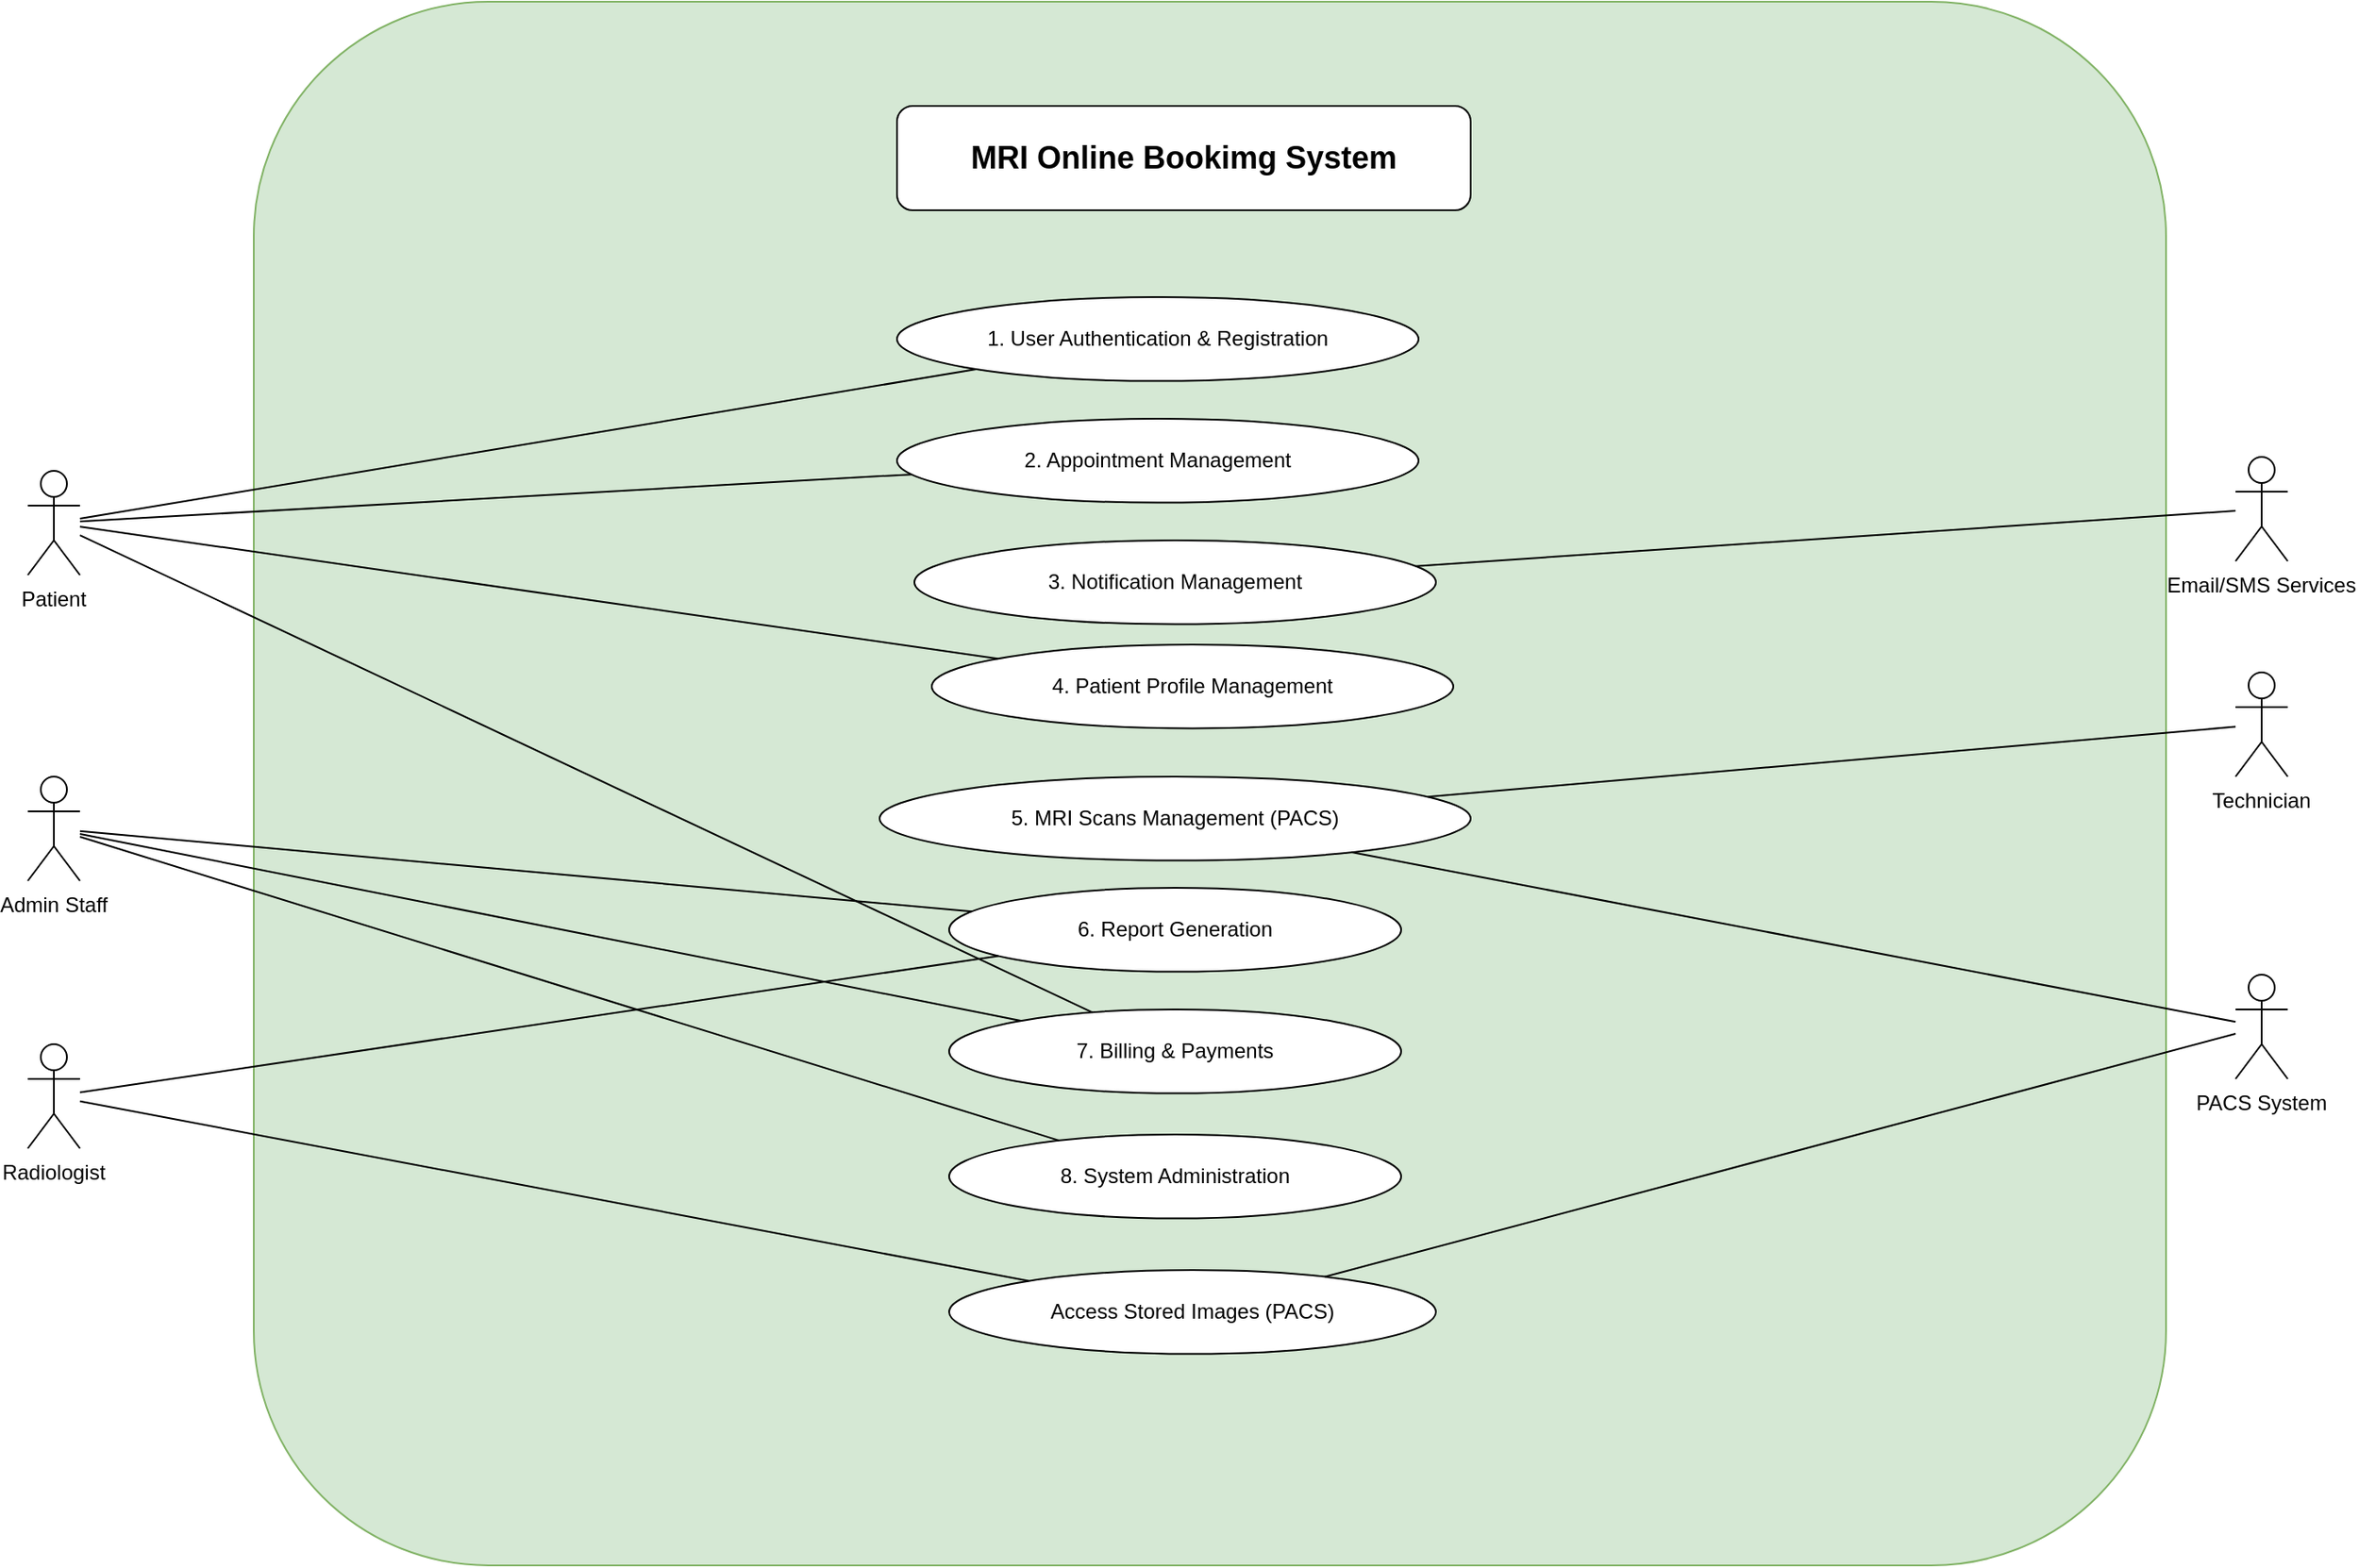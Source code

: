 <mxfile version="28.1.0">
  <diagram name="Capital Radiology - Use Case Diagram (New Context + DFD L1)" id="Kd1ubY9NOVLiY49DJiwe">
    <mxGraphModel dx="1737" dy="2093" grid="1" gridSize="10" guides="1" tooltips="1" connect="1" arrows="1" fold="1" page="1" pageScale="1" pageWidth="850" pageHeight="1100" math="0" shadow="0">
      <root>
        <mxCell id="0" />
        <mxCell id="1" parent="0" />
        <mxCell id="Puiszb49GOyzGS22SWj0-1" value="" style="rounded=1;whiteSpace=wrap;html=1;strokeColor=#82b366;fillColor=#d5e8d4;container=1;labelBackgroundColor=#6CFFF2;labelBorderColor=none;" vertex="1" parent="1">
          <mxGeometry x="190" y="-150" width="1100" height="900" as="geometry" />
        </mxCell>
        <mxCell id="Puiszb49GOyzGS22SWj0-2" value="1. User Authentication &amp; Registration" style="ellipse;whiteSpace=wrap;html=1;" vertex="1" parent="Puiszb49GOyzGS22SWj0-1">
          <mxGeometry x="370" y="170.002" width="300" height="48.293" as="geometry" />
        </mxCell>
        <mxCell id="Puiszb49GOyzGS22SWj0-3" value="2. Appointment Management" style="ellipse;whiteSpace=wrap;html=1;" vertex="1" parent="Puiszb49GOyzGS22SWj0-1">
          <mxGeometry x="370" y="239.995" width="300" height="48.293" as="geometry" />
        </mxCell>
        <mxCell id="Puiszb49GOyzGS22SWj0-4" value="4. Patient Profile Management" style="ellipse;whiteSpace=wrap;html=1;" vertex="1" parent="Puiszb49GOyzGS22SWj0-1">
          <mxGeometry x="390" y="369.997" width="300" height="48.293" as="geometry" />
        </mxCell>
        <mxCell id="Puiszb49GOyzGS22SWj0-5" value="7. Billing &amp; Payments" style="ellipse;whiteSpace=wrap;html=1;" vertex="1" parent="Puiszb49GOyzGS22SWj0-1">
          <mxGeometry x="400" y="580.002" width="260" height="48.293" as="geometry" />
        </mxCell>
        <mxCell id="Puiszb49GOyzGS22SWj0-7" value="3. Notification Management" style="ellipse;whiteSpace=wrap;html=1;" vertex="1" parent="Puiszb49GOyzGS22SWj0-1">
          <mxGeometry x="380" y="309.999" width="300" height="48.293" as="geometry" />
        </mxCell>
        <mxCell id="Puiszb49GOyzGS22SWj0-8" value="5. MRI Scans Management (PACS)" style="ellipse;whiteSpace=wrap;html=1;" vertex="1" parent="Puiszb49GOyzGS22SWj0-1">
          <mxGeometry x="360" y="446" width="340" height="48.293" as="geometry" />
        </mxCell>
        <mxCell id="Puiszb49GOyzGS22SWj0-9" value="Access Stored Images (PACS)" style="ellipse;whiteSpace=wrap;html=1;" vertex="1" parent="Puiszb49GOyzGS22SWj0-1">
          <mxGeometry x="400" y="730.005" width="280" height="48.293" as="geometry" />
        </mxCell>
        <mxCell id="Puiszb49GOyzGS22SWj0-12" value="8. System Administration" style="ellipse;whiteSpace=wrap;html=1;" vertex="1" parent="Puiszb49GOyzGS22SWj0-1">
          <mxGeometry x="400" y="651.996" width="260" height="48.293" as="geometry" />
        </mxCell>
        <mxCell id="Puiszb49GOyzGS22SWj0-10" value="6. Report Generation" style="ellipse;whiteSpace=wrap;html=1;" vertex="1" parent="Puiszb49GOyzGS22SWj0-1">
          <mxGeometry x="400" y="509.998" width="260" height="48.293" as="geometry" />
        </mxCell>
        <mxCell id="Puiszb49GOyzGS22SWj0-43" value="&lt;font style=&quot;font-size: 18px;&quot;&gt;&lt;b&gt;MRI Online Bookimg System&lt;/b&gt;&lt;/font&gt;" style="rounded=1;whiteSpace=wrap;html=1;" vertex="1" parent="Puiszb49GOyzGS22SWj0-1">
          <mxGeometry x="370" y="60" width="330" height="60" as="geometry" />
        </mxCell>
        <mxCell id="Puiszb49GOyzGS22SWj0-13" value="Patient" style="shape=umlActor;verticalLabelPosition=bottom;verticalAlign=top;" vertex="1" parent="1">
          <mxGeometry x="60" y="120" width="30" height="60" as="geometry" />
        </mxCell>
        <mxCell id="Puiszb49GOyzGS22SWj0-14" value="Radiologist" style="shape=umlActor;verticalLabelPosition=bottom;verticalAlign=top;" vertex="1" parent="1">
          <mxGeometry x="60" y="450" width="30" height="60" as="geometry" />
        </mxCell>
        <mxCell id="Puiszb49GOyzGS22SWj0-15" value="Technician" style="shape=umlActor;verticalLabelPosition=bottom;verticalAlign=top;" vertex="1" parent="1">
          <mxGeometry x="1330" y="236" width="30" height="60" as="geometry" />
        </mxCell>
        <mxCell id="Puiszb49GOyzGS22SWj0-16" value="Admin Staff" style="shape=umlActor;verticalLabelPosition=bottom;verticalAlign=top;" vertex="1" parent="1">
          <mxGeometry x="60" y="296" width="30" height="60" as="geometry" />
        </mxCell>
        <mxCell id="Puiszb49GOyzGS22SWj0-17" value="PACS System" style="shape=umlActor;verticalLabelPosition=bottom;verticalAlign=top;" vertex="1" parent="1">
          <mxGeometry x="1330" y="410" width="30" height="60" as="geometry" />
        </mxCell>
        <mxCell id="Puiszb49GOyzGS22SWj0-18" value="Email/SMS Services" style="shape=umlActor;verticalLabelPosition=bottom;verticalAlign=top;" vertex="1" parent="1">
          <mxGeometry x="1330" y="112" width="30" height="60" as="geometry" />
        </mxCell>
        <mxCell id="Puiszb49GOyzGS22SWj0-19" style="endArrow=none;" edge="1" parent="1" source="Puiszb49GOyzGS22SWj0-13" target="Puiszb49GOyzGS22SWj0-2">
          <mxGeometry relative="1" as="geometry" />
        </mxCell>
        <mxCell id="Puiszb49GOyzGS22SWj0-20" style="endArrow=none;" edge="1" parent="1" source="Puiszb49GOyzGS22SWj0-13" target="Puiszb49GOyzGS22SWj0-3">
          <mxGeometry relative="1" as="geometry" />
        </mxCell>
        <mxCell id="Puiszb49GOyzGS22SWj0-21" style="endArrow=none;" edge="1" parent="1" source="Puiszb49GOyzGS22SWj0-13" target="Puiszb49GOyzGS22SWj0-4">
          <mxGeometry relative="1" as="geometry" />
        </mxCell>
        <mxCell id="Puiszb49GOyzGS22SWj0-22" style="endArrow=none;" edge="1" parent="1" source="Puiszb49GOyzGS22SWj0-13" target="Puiszb49GOyzGS22SWj0-5">
          <mxGeometry relative="1" as="geometry" />
        </mxCell>
        <mxCell id="Puiszb49GOyzGS22SWj0-24" style="endArrow=none;" edge="1" parent="1" source="Puiszb49GOyzGS22SWj0-14" target="Puiszb49GOyzGS22SWj0-10">
          <mxGeometry relative="1" as="geometry" />
        </mxCell>
        <mxCell id="Puiszb49GOyzGS22SWj0-25" style="endArrow=none;" edge="1" parent="1" source="Puiszb49GOyzGS22SWj0-14" target="Puiszb49GOyzGS22SWj0-9">
          <mxGeometry relative="1" as="geometry" />
        </mxCell>
        <mxCell id="Puiszb49GOyzGS22SWj0-26" style="endArrow=none;" edge="1" parent="1" source="Puiszb49GOyzGS22SWj0-15" target="Puiszb49GOyzGS22SWj0-8">
          <mxGeometry relative="1" as="geometry" />
        </mxCell>
        <mxCell id="Puiszb49GOyzGS22SWj0-27" style="endArrow=none;" edge="1" parent="1" source="Puiszb49GOyzGS22SWj0-16" target="Puiszb49GOyzGS22SWj0-12">
          <mxGeometry relative="1" as="geometry" />
        </mxCell>
        <mxCell id="Puiszb49GOyzGS22SWj0-28" style="endArrow=none;" edge="1" parent="1" source="Puiszb49GOyzGS22SWj0-16" target="Puiszb49GOyzGS22SWj0-5">
          <mxGeometry relative="1" as="geometry" />
        </mxCell>
        <mxCell id="Puiszb49GOyzGS22SWj0-30" style="endArrow=none;" edge="1" parent="1" source="Puiszb49GOyzGS22SWj0-8" target="Puiszb49GOyzGS22SWj0-17">
          <mxGeometry relative="1" as="geometry" />
        </mxCell>
        <mxCell id="Puiszb49GOyzGS22SWj0-31" style="endArrow=none;" edge="1" parent="1" source="Puiszb49GOyzGS22SWj0-9" target="Puiszb49GOyzGS22SWj0-17">
          <mxGeometry relative="1" as="geometry" />
        </mxCell>
        <mxCell id="Puiszb49GOyzGS22SWj0-32" style="endArrow=none;" edge="1" parent="1" source="Puiszb49GOyzGS22SWj0-7" target="Puiszb49GOyzGS22SWj0-18">
          <mxGeometry relative="1" as="geometry" />
        </mxCell>
        <mxCell id="Puiszb49GOyzGS22SWj0-33" value="" style="endArrow=none;" edge="1" parent="1" source="Puiszb49GOyzGS22SWj0-16" target="Puiszb49GOyzGS22SWj0-10">
          <mxGeometry relative="1" as="geometry">
            <mxPoint x="90" y="545" as="sourcePoint" />
            <mxPoint x="1159" y="201" as="targetPoint" />
          </mxGeometry>
        </mxCell>
      </root>
    </mxGraphModel>
  </diagram>
</mxfile>
